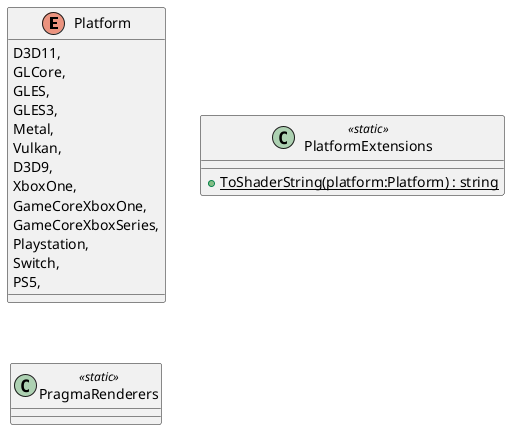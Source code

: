 @startuml
enum Platform {
    D3D11,
    GLCore,
    GLES,
    GLES3,
    Metal,
    Vulkan,
    D3D9,
    XboxOne,
    GameCoreXboxOne,
    GameCoreXboxSeries,
    Playstation,
    Switch,
    PS5,
}
class PlatformExtensions <<static>> {
    + {static} ToShaderString(platform:Platform) : string
}
class PragmaRenderers <<static>> {
}
@enduml
